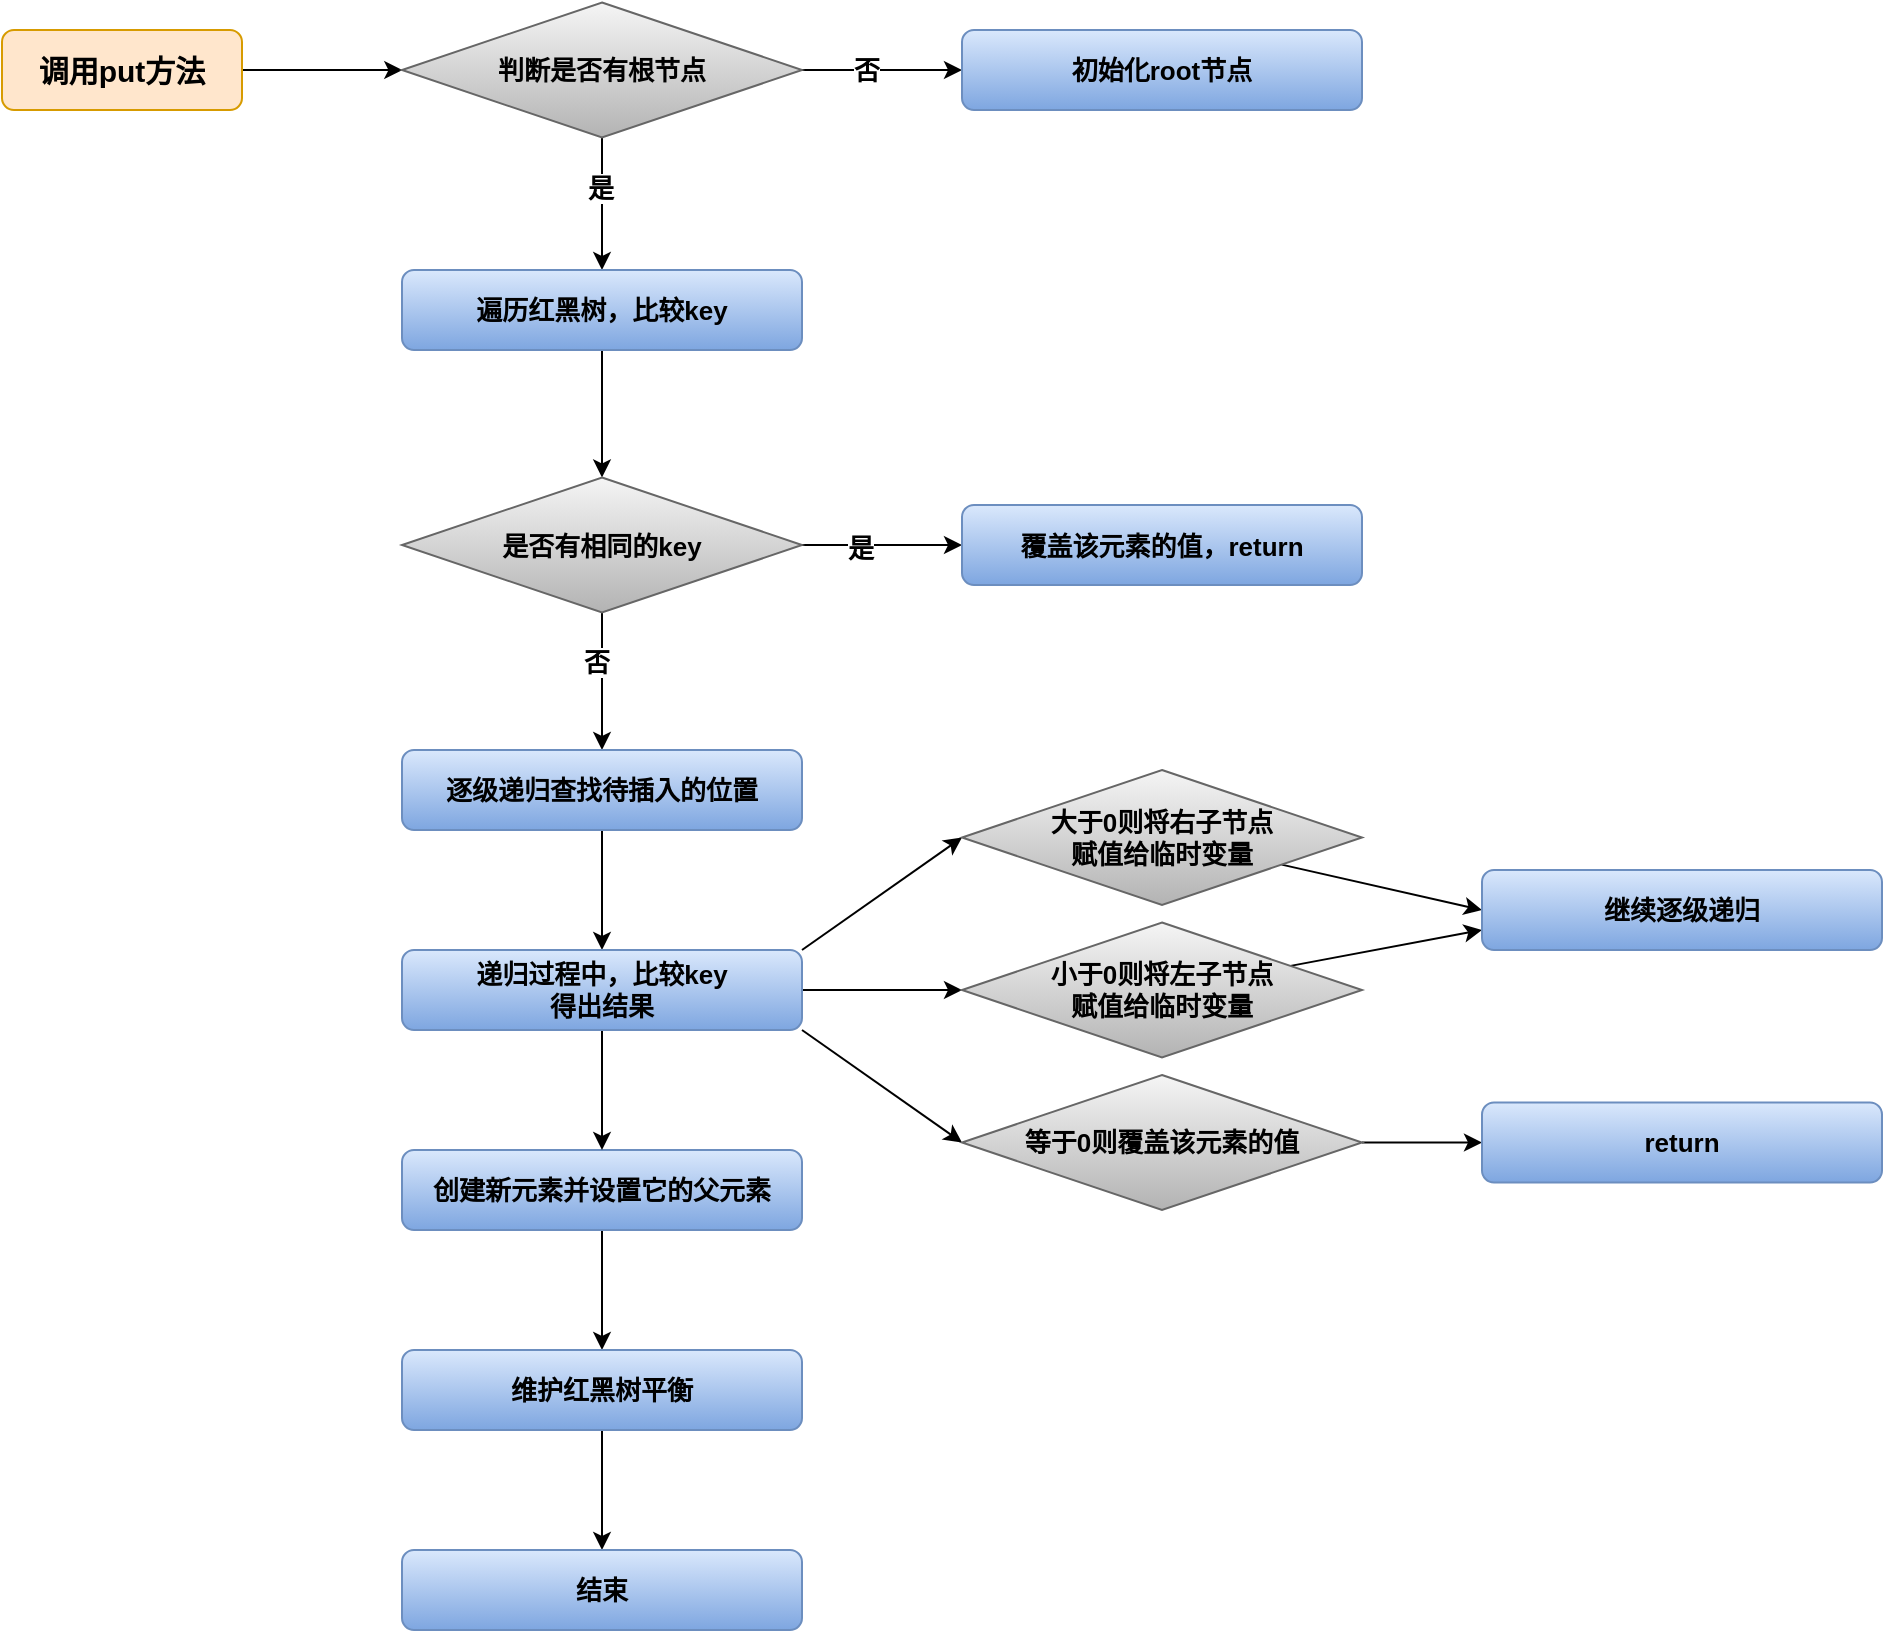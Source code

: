 <mxfile version="14.8.5" type="github">
  <diagram id="LP_c_-AWWE6lzqFJ8R8d" name="第 1 页">
    <mxGraphModel dx="1008" dy="553" grid="1" gridSize="10" guides="1" tooltips="1" connect="1" arrows="1" fold="1" page="0" pageScale="1" pageWidth="827" pageHeight="1169" math="0" shadow="0">
      <root>
        <mxCell id="0" />
        <mxCell id="1" parent="0" />
        <mxCell id="nY4fQOfvEfhR7rY-UjDF-3" style="edgeStyle=orthogonalEdgeStyle;rounded=0;orthogonalLoop=1;jettySize=auto;html=1;exitX=1;exitY=0.5;exitDx=0;exitDy=0;fontSize=13;" parent="1" source="nY4fQOfvEfhR7rY-UjDF-1" target="nY4fQOfvEfhR7rY-UjDF-2" edge="1">
          <mxGeometry relative="1" as="geometry" />
        </mxCell>
        <mxCell id="nY4fQOfvEfhR7rY-UjDF-1" value="调用put方法" style="rounded=1;whiteSpace=wrap;html=1;fontSize=15;fontStyle=1;fillColor=#ffe6cc;strokeColor=#d79b00;" parent="1" vertex="1">
          <mxGeometry x="40" y="200" width="120" height="40" as="geometry" />
        </mxCell>
        <mxCell id="nY4fQOfvEfhR7rY-UjDF-5" style="edgeStyle=orthogonalEdgeStyle;rounded=0;orthogonalLoop=1;jettySize=auto;html=1;exitX=1;exitY=0.5;exitDx=0;exitDy=0;fontSize=13;" parent="1" source="nY4fQOfvEfhR7rY-UjDF-2" target="nY4fQOfvEfhR7rY-UjDF-4" edge="1">
          <mxGeometry relative="1" as="geometry" />
        </mxCell>
        <mxCell id="nY4fQOfvEfhR7rY-UjDF-7" value="否" style="edgeLabel;html=1;align=center;verticalAlign=middle;resizable=0;points=[];fontSize=13;fontStyle=1" parent="nY4fQOfvEfhR7rY-UjDF-5" vertex="1" connectable="0">
          <mxGeometry x="-0.21" relative="1" as="geometry">
            <mxPoint as="offset" />
          </mxGeometry>
        </mxCell>
        <mxCell id="nY4fQOfvEfhR7rY-UjDF-9" style="edgeStyle=orthogonalEdgeStyle;rounded=0;orthogonalLoop=1;jettySize=auto;html=1;exitX=0.5;exitY=1;exitDx=0;exitDy=0;entryX=0.5;entryY=0;entryDx=0;entryDy=0;fontSize=13;" parent="1" source="nY4fQOfvEfhR7rY-UjDF-2" target="nY4fQOfvEfhR7rY-UjDF-8" edge="1">
          <mxGeometry relative="1" as="geometry" />
        </mxCell>
        <mxCell id="nY4fQOfvEfhR7rY-UjDF-10" value="是" style="edgeLabel;html=1;align=center;verticalAlign=middle;resizable=0;points=[];fontSize=13;fontStyle=1" parent="nY4fQOfvEfhR7rY-UjDF-9" vertex="1" connectable="0">
          <mxGeometry x="-0.251" y="-1" relative="1" as="geometry">
            <mxPoint as="offset" />
          </mxGeometry>
        </mxCell>
        <mxCell id="nY4fQOfvEfhR7rY-UjDF-2" value="判断是否有根节点" style="rhombus;whiteSpace=wrap;html=1;fontSize=13;gradientColor=#b3b3b3;fillColor=#f5f5f5;strokeColor=#666666;fontStyle=1" parent="1" vertex="1">
          <mxGeometry x="240" y="186.25" width="200" height="67.5" as="geometry" />
        </mxCell>
        <mxCell id="nY4fQOfvEfhR7rY-UjDF-4" value="初始化root节点" style="rounded=1;whiteSpace=wrap;html=1;fontSize=13;fontStyle=1;fillColor=#dae8fc;strokeColor=#6c8ebf;gradientColor=#7ea6e0;" parent="1" vertex="1">
          <mxGeometry x="520" y="200" width="200" height="40" as="geometry" />
        </mxCell>
        <mxCell id="nY4fQOfvEfhR7rY-UjDF-13" value="" style="edgeStyle=orthogonalEdgeStyle;rounded=0;orthogonalLoop=1;jettySize=auto;html=1;fontSize=13;" parent="1" source="nY4fQOfvEfhR7rY-UjDF-8" target="nY4fQOfvEfhR7rY-UjDF-12" edge="1">
          <mxGeometry relative="1" as="geometry" />
        </mxCell>
        <mxCell id="nY4fQOfvEfhR7rY-UjDF-8" value="遍历红黑树，比较key" style="rounded=1;whiteSpace=wrap;html=1;fontSize=13;fontStyle=1;fillColor=#dae8fc;strokeColor=#6c8ebf;gradientColor=#7ea6e0;" parent="1" vertex="1">
          <mxGeometry x="240" y="320" width="200" height="40" as="geometry" />
        </mxCell>
        <mxCell id="nY4fQOfvEfhR7rY-UjDF-16" value="" style="edgeStyle=orthogonalEdgeStyle;rounded=0;orthogonalLoop=1;jettySize=auto;html=1;fontSize=13;" parent="1" source="nY4fQOfvEfhR7rY-UjDF-12" target="nY4fQOfvEfhR7rY-UjDF-15" edge="1">
          <mxGeometry relative="1" as="geometry" />
        </mxCell>
        <mxCell id="nY4fQOfvEfhR7rY-UjDF-17" value="是" style="edgeLabel;html=1;align=center;verticalAlign=middle;resizable=0;points=[];fontSize=13;fontStyle=1" parent="nY4fQOfvEfhR7rY-UjDF-16" vertex="1" connectable="0">
          <mxGeometry x="-0.271" y="-1" relative="1" as="geometry">
            <mxPoint as="offset" />
          </mxGeometry>
        </mxCell>
        <mxCell id="nY4fQOfvEfhR7rY-UjDF-19" value="" style="edgeStyle=orthogonalEdgeStyle;rounded=0;orthogonalLoop=1;jettySize=auto;html=1;fontSize=13;" parent="1" source="nY4fQOfvEfhR7rY-UjDF-12" target="nY4fQOfvEfhR7rY-UjDF-18" edge="1">
          <mxGeometry relative="1" as="geometry" />
        </mxCell>
        <mxCell id="nY4fQOfvEfhR7rY-UjDF-20" value="否" style="edgeLabel;html=1;align=center;verticalAlign=middle;resizable=0;points=[];fontSize=13;fontStyle=1" parent="nY4fQOfvEfhR7rY-UjDF-19" vertex="1" connectable="0">
          <mxGeometry x="-0.289" y="-3" relative="1" as="geometry">
            <mxPoint as="offset" />
          </mxGeometry>
        </mxCell>
        <mxCell id="nY4fQOfvEfhR7rY-UjDF-12" value="是否有相同的key" style="rhombus;whiteSpace=wrap;html=1;fontSize=13;gradientColor=#b3b3b3;fillColor=#f5f5f5;strokeColor=#666666;fontStyle=1" parent="1" vertex="1">
          <mxGeometry x="240" y="423.75" width="200" height="67.5" as="geometry" />
        </mxCell>
        <mxCell id="nY4fQOfvEfhR7rY-UjDF-15" value="覆盖该元素的值，return" style="rounded=1;whiteSpace=wrap;html=1;fontSize=13;fontStyle=1;fillColor=#dae8fc;strokeColor=#6c8ebf;gradientColor=#7ea6e0;" parent="1" vertex="1">
          <mxGeometry x="520" y="437.5" width="200" height="40" as="geometry" />
        </mxCell>
        <mxCell id="xcxBaMoXnh4Sq5zSX4ix-17" value="" style="edgeStyle=none;rounded=0;orthogonalLoop=1;jettySize=auto;html=1;fontSize=13;" edge="1" parent="1" source="nY4fQOfvEfhR7rY-UjDF-18" target="nY4fQOfvEfhR7rY-UjDF-29">
          <mxGeometry relative="1" as="geometry" />
        </mxCell>
        <mxCell id="nY4fQOfvEfhR7rY-UjDF-18" value="逐级递归查找待插入的位置" style="rounded=1;whiteSpace=wrap;html=1;fontSize=13;fontStyle=1;fillColor=#dae8fc;strokeColor=#6c8ebf;gradientColor=#7ea6e0;" parent="1" vertex="1">
          <mxGeometry x="240" y="560" width="200" height="40" as="geometry" />
        </mxCell>
        <mxCell id="nY4fQOfvEfhR7rY-UjDF-26" value="" style="edgeStyle=orthogonalEdgeStyle;rounded=0;orthogonalLoop=1;jettySize=auto;html=1;fontSize=13;" parent="1" source="nY4fQOfvEfhR7rY-UjDF-23" target="nY4fQOfvEfhR7rY-UjDF-25" edge="1">
          <mxGeometry relative="1" as="geometry" />
        </mxCell>
        <mxCell id="nY4fQOfvEfhR7rY-UjDF-23" value="创建新元素并设置它的父元素" style="rounded=1;whiteSpace=wrap;html=1;fontSize=13;fontStyle=1;fillColor=#dae8fc;strokeColor=#6c8ebf;gradientColor=#7ea6e0;" parent="1" vertex="1">
          <mxGeometry x="240" y="760" width="200" height="40" as="geometry" />
        </mxCell>
        <mxCell id="nY4fQOfvEfhR7rY-UjDF-28" value="" style="edgeStyle=orthogonalEdgeStyle;rounded=0;orthogonalLoop=1;jettySize=auto;html=1;fontSize=13;" parent="1" source="nY4fQOfvEfhR7rY-UjDF-25" target="nY4fQOfvEfhR7rY-UjDF-27" edge="1">
          <mxGeometry relative="1" as="geometry" />
        </mxCell>
        <mxCell id="nY4fQOfvEfhR7rY-UjDF-25" value="维护红黑树平衡" style="rounded=1;whiteSpace=wrap;html=1;fontSize=13;fontStyle=1;fillColor=#dae8fc;strokeColor=#6c8ebf;gradientColor=#7ea6e0;" parent="1" vertex="1">
          <mxGeometry x="240" y="860" width="200" height="40" as="geometry" />
        </mxCell>
        <mxCell id="nY4fQOfvEfhR7rY-UjDF-27" value="结束" style="rounded=1;whiteSpace=wrap;html=1;fontSize=13;fontStyle=1;fillColor=#dae8fc;strokeColor=#6c8ebf;gradientColor=#7ea6e0;" parent="1" vertex="1">
          <mxGeometry x="240" y="960" width="200" height="40" as="geometry" />
        </mxCell>
        <mxCell id="xcxBaMoXnh4Sq5zSX4ix-4" style="rounded=0;orthogonalLoop=1;jettySize=auto;html=1;exitX=1;exitY=0;exitDx=0;exitDy=0;entryX=0;entryY=0.5;entryDx=0;entryDy=0;" edge="1" parent="1" source="nY4fQOfvEfhR7rY-UjDF-29" target="xcxBaMoXnh4Sq5zSX4ix-7">
          <mxGeometry relative="1" as="geometry">
            <mxPoint x="520" y="615" as="targetPoint" />
          </mxGeometry>
        </mxCell>
        <mxCell id="xcxBaMoXnh4Sq5zSX4ix-5" style="edgeStyle=none;rounded=0;orthogonalLoop=1;jettySize=auto;html=1;exitX=1;exitY=0.5;exitDx=0;exitDy=0;entryX=0;entryY=0.5;entryDx=0;entryDy=0;" edge="1" parent="1" source="nY4fQOfvEfhR7rY-UjDF-29" target="xcxBaMoXnh4Sq5zSX4ix-8">
          <mxGeometry relative="1" as="geometry">
            <mxPoint x="520" y="677.778" as="targetPoint" />
          </mxGeometry>
        </mxCell>
        <mxCell id="xcxBaMoXnh4Sq5zSX4ix-6" style="edgeStyle=none;rounded=0;orthogonalLoop=1;jettySize=auto;html=1;exitX=1;exitY=1;exitDx=0;exitDy=0;entryX=0;entryY=0.5;entryDx=0;entryDy=0;" edge="1" parent="1" source="nY4fQOfvEfhR7rY-UjDF-29" target="xcxBaMoXnh4Sq5zSX4ix-9">
          <mxGeometry relative="1" as="geometry">
            <mxPoint x="520" y="745" as="targetPoint" />
          </mxGeometry>
        </mxCell>
        <mxCell id="xcxBaMoXnh4Sq5zSX4ix-11" value="" style="edgeStyle=none;rounded=0;orthogonalLoop=1;jettySize=auto;html=1;fontSize=13;" edge="1" parent="1" source="nY4fQOfvEfhR7rY-UjDF-29" target="nY4fQOfvEfhR7rY-UjDF-23">
          <mxGeometry relative="1" as="geometry" />
        </mxCell>
        <mxCell id="nY4fQOfvEfhR7rY-UjDF-29" value="递归过程中，比较key&lt;br&gt;得出结果" style="rounded=1;whiteSpace=wrap;html=1;fontSize=13;fontStyle=1;fillColor=#dae8fc;strokeColor=#6c8ebf;gradientColor=#7ea6e0;" parent="1" vertex="1">
          <mxGeometry x="240" y="660" width="200" height="40" as="geometry" />
        </mxCell>
        <mxCell id="xcxBaMoXnh4Sq5zSX4ix-13" style="edgeStyle=none;rounded=0;orthogonalLoop=1;jettySize=auto;html=1;entryX=0;entryY=0.5;entryDx=0;entryDy=0;fontSize=13;" edge="1" parent="1" source="xcxBaMoXnh4Sq5zSX4ix-7" target="xcxBaMoXnh4Sq5zSX4ix-12">
          <mxGeometry relative="1" as="geometry" />
        </mxCell>
        <mxCell id="xcxBaMoXnh4Sq5zSX4ix-7" value="大于0则将右子节点&lt;br&gt;赋值给临时变量" style="rhombus;whiteSpace=wrap;html=1;fontSize=13;gradientColor=#b3b3b3;fillColor=#f5f5f5;strokeColor=#666666;fontStyle=1" vertex="1" parent="1">
          <mxGeometry x="520" y="570" width="200" height="67.5" as="geometry" />
        </mxCell>
        <mxCell id="xcxBaMoXnh4Sq5zSX4ix-14" style="edgeStyle=none;rounded=0;orthogonalLoop=1;jettySize=auto;html=1;entryX=0;entryY=0.75;entryDx=0;entryDy=0;fontSize=13;" edge="1" parent="1" source="xcxBaMoXnh4Sq5zSX4ix-8" target="xcxBaMoXnh4Sq5zSX4ix-12">
          <mxGeometry relative="1" as="geometry" />
        </mxCell>
        <mxCell id="xcxBaMoXnh4Sq5zSX4ix-8" value="小于0则将左子节点&lt;br&gt;赋值给临时变量" style="rhombus;whiteSpace=wrap;html=1;fontSize=13;gradientColor=#b3b3b3;fillColor=#f5f5f5;strokeColor=#666666;fontStyle=1" vertex="1" parent="1">
          <mxGeometry x="520" y="646.25" width="200" height="67.5" as="geometry" />
        </mxCell>
        <mxCell id="xcxBaMoXnh4Sq5zSX4ix-16" value="" style="edgeStyle=none;rounded=0;orthogonalLoop=1;jettySize=auto;html=1;fontSize=13;" edge="1" parent="1" source="xcxBaMoXnh4Sq5zSX4ix-9" target="xcxBaMoXnh4Sq5zSX4ix-15">
          <mxGeometry relative="1" as="geometry" />
        </mxCell>
        <mxCell id="xcxBaMoXnh4Sq5zSX4ix-9" value="等于0则覆盖该元素的值" style="rhombus;whiteSpace=wrap;html=1;fontSize=13;gradientColor=#b3b3b3;fillColor=#f5f5f5;strokeColor=#666666;fontStyle=1" vertex="1" parent="1">
          <mxGeometry x="520" y="722.5" width="200" height="67.5" as="geometry" />
        </mxCell>
        <mxCell id="xcxBaMoXnh4Sq5zSX4ix-12" value="继续逐级递归" style="rounded=1;whiteSpace=wrap;html=1;fontSize=13;fontStyle=1;fillColor=#dae8fc;strokeColor=#6c8ebf;gradientColor=#7ea6e0;" vertex="1" parent="1">
          <mxGeometry x="780" y="620" width="200" height="40" as="geometry" />
        </mxCell>
        <mxCell id="xcxBaMoXnh4Sq5zSX4ix-15" value="return" style="rounded=1;whiteSpace=wrap;html=1;fontSize=13;fontStyle=1;fillColor=#dae8fc;strokeColor=#6c8ebf;gradientColor=#7ea6e0;" vertex="1" parent="1">
          <mxGeometry x="780" y="736.25" width="200" height="40" as="geometry" />
        </mxCell>
      </root>
    </mxGraphModel>
  </diagram>
</mxfile>
